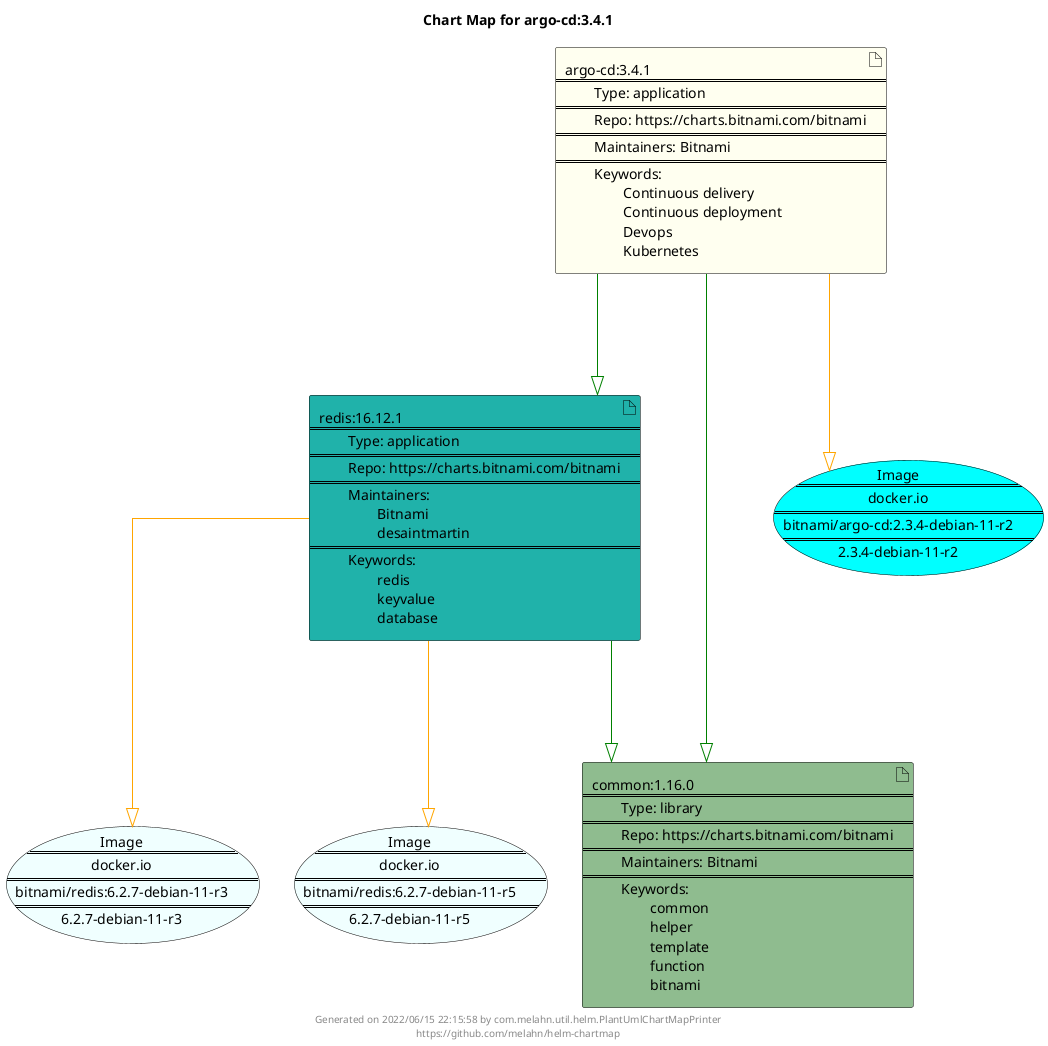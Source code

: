 @startuml
skinparam linetype ortho
skinparam backgroundColor white
skinparam usecaseBorderColor black
skinparam usecaseArrowColor LightSlateGray
skinparam artifactBorderColor black
skinparam artifactArrowColor LightSlateGray

title Chart Map for argo-cd:3.4.1

'There are 3 referenced Helm Charts
artifact "redis:16.12.1\n====\n\tType: application\n====\n\tRepo: https://charts.bitnami.com/bitnami\n====\n\tMaintainers: \n\t\tBitnami\n\t\tdesaintmartin\n====\n\tKeywords: \n\t\tredis\n\t\tkeyvalue\n\t\tdatabase" as redis_16_12_1 #LightSeaGreen
artifact "common:1.16.0\n====\n\tType: library\n====\n\tRepo: https://charts.bitnami.com/bitnami\n====\n\tMaintainers: Bitnami\n====\n\tKeywords: \n\t\tcommon\n\t\thelper\n\t\ttemplate\n\t\tfunction\n\t\tbitnami" as common_1_16_0 #DarkSeaGreen
artifact "argo-cd:3.4.1\n====\n\tType: application\n====\n\tRepo: https://charts.bitnami.com/bitnami\n====\n\tMaintainers: Bitnami\n====\n\tKeywords: \n\t\tContinuous delivery\n\t\tContinuous deployment\n\t\tDevops\n\t\tKubernetes" as argo_cd_3_4_1 #Ivory

'There are 3 referenced Docker Images
usecase "Image\n====\ndocker.io\n====\nbitnami/redis:6.2.7-debian-11-r3\n====\n6.2.7-debian-11-r3" as docker_io_bitnami_redis_6_2_7_debian_11_r3 #Azure
usecase "Image\n====\ndocker.io\n====\nbitnami/redis:6.2.7-debian-11-r5\n====\n6.2.7-debian-11-r5" as docker_io_bitnami_redis_6_2_7_debian_11_r5 #Azure
usecase "Image\n====\ndocker.io\n====\nbitnami/argo-cd:2.3.4-debian-11-r2\n====\n2.3.4-debian-11-r2" as docker_io_bitnami_argo_cd_2_3_4_debian_11_r2 #Aqua

'Chart Dependencies
argo_cd_3_4_1--[#green]-|>redis_16_12_1
redis_16_12_1--[#green]-|>common_1_16_0
argo_cd_3_4_1--[#green]-|>common_1_16_0
redis_16_12_1--[#orange]-|>docker_io_bitnami_redis_6_2_7_debian_11_r3
redis_16_12_1--[#orange]-|>docker_io_bitnami_redis_6_2_7_debian_11_r5
argo_cd_3_4_1--[#orange]-|>docker_io_bitnami_argo_cd_2_3_4_debian_11_r2

center footer Generated on 2022/06/15 22:15:58 by com.melahn.util.helm.PlantUmlChartMapPrinter\nhttps://github.com/melahn/helm-chartmap
@enduml
